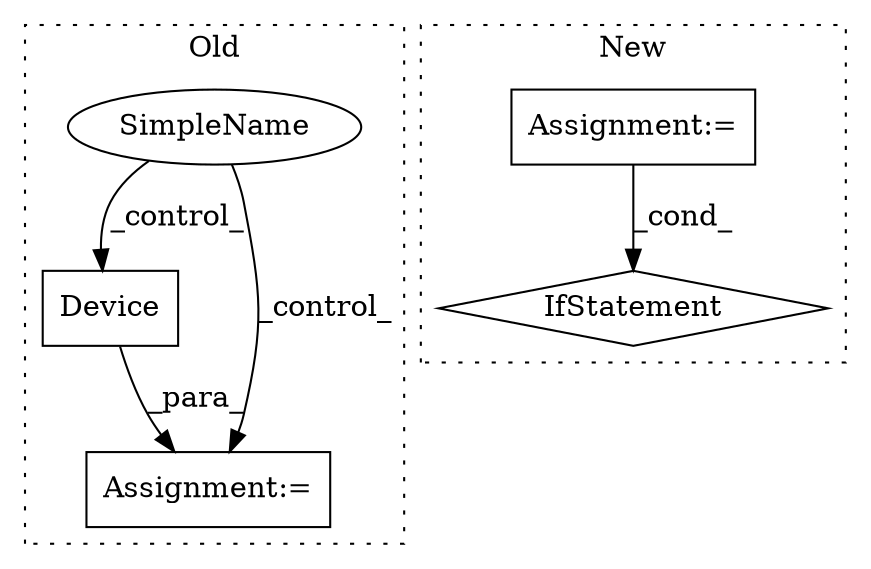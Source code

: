 digraph G {
subgraph cluster0 {
1 [label="Device" a="32" s="3584,3599" l="7,1" shape="box"];
4 [label="Assignment:=" a="7" s="3583" l="1" shape="box"];
5 [label="SimpleName" a="42" s="" l="" shape="ellipse"];
label = "Old";
style="dotted";
}
subgraph cluster1 {
2 [label="IfStatement" a="25" s="5103,5139" l="4,2" shape="diamond"];
3 [label="Assignment:=" a="7" s="4888" l="31" shape="box"];
label = "New";
style="dotted";
}
1 -> 4 [label="_para_"];
3 -> 2 [label="_cond_"];
5 -> 4 [label="_control_"];
5 -> 1 [label="_control_"];
}